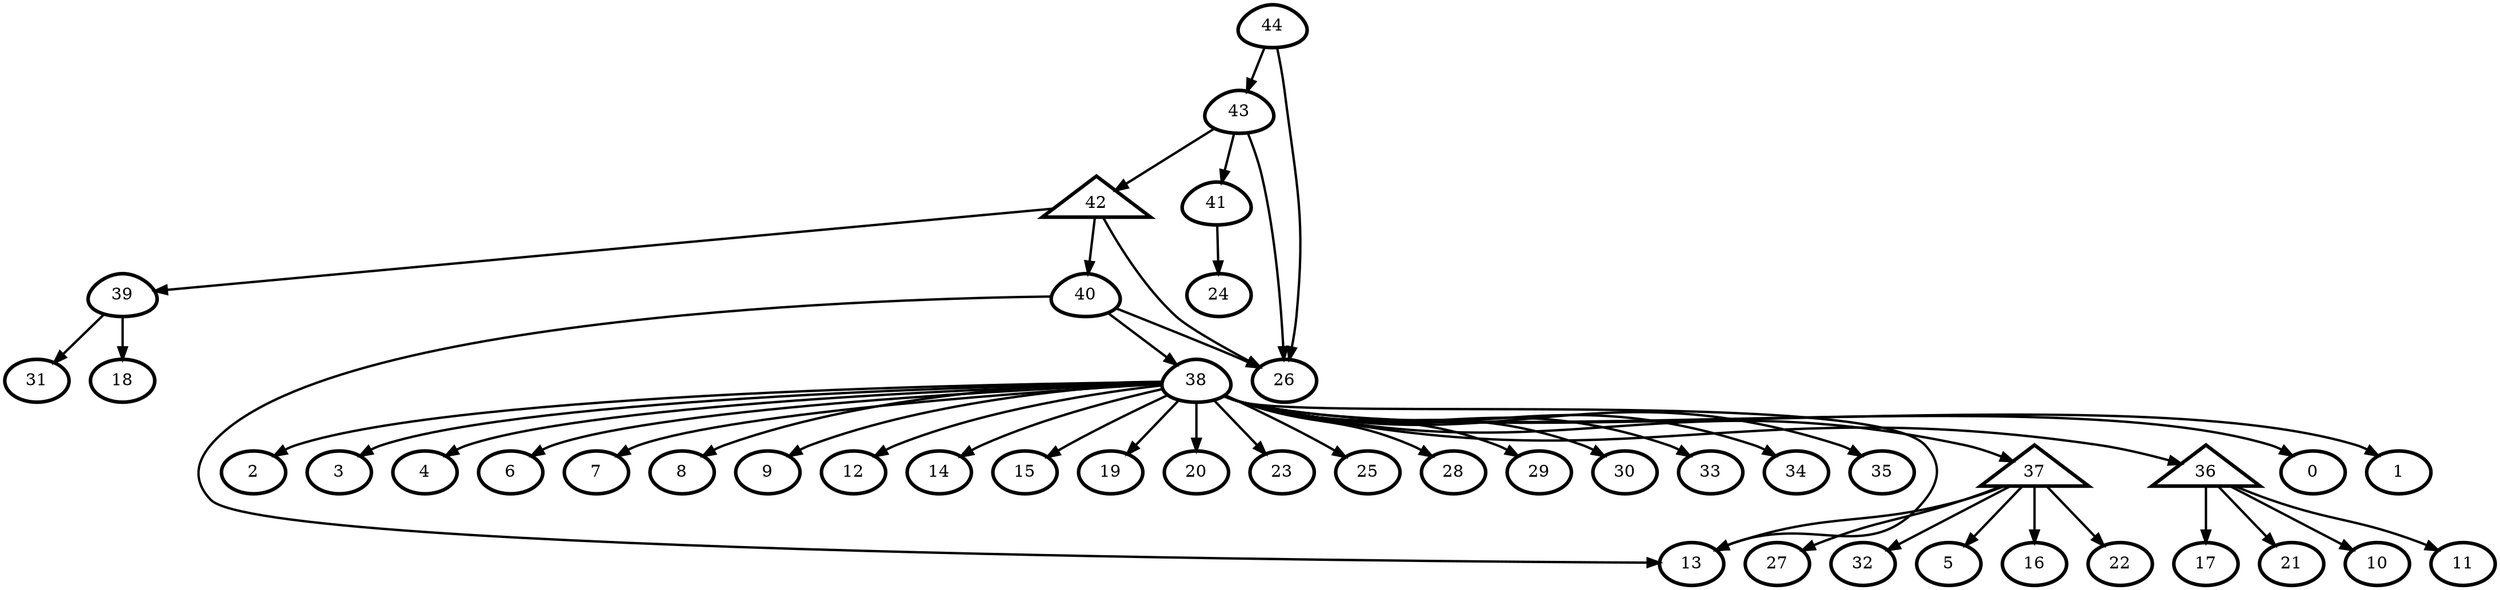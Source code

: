 digraph G {
    0 [penwidth=3,label="0"]
    1 [penwidth=3,label="1"]
    2 [penwidth=3,label="2"]
    3 [penwidth=3,label="3"]
    4 [penwidth=3,label="4"]
    5 [penwidth=3,label="5"]
    6 [penwidth=3,label="6"]
    7 [penwidth=3,label="7"]
    8 [penwidth=3,label="8"]
    9 [penwidth=3,label="9"]
    10 [penwidth=3,label="10"]
    11 [penwidth=3,label="11"]
    12 [penwidth=3,label="12"]
    13 [penwidth=3,label="13"]
    14 [penwidth=3,label="14"]
    15 [penwidth=3,label="15"]
    16 [penwidth=3,label="16"]
    17 [penwidth=3,label="17"]
    18 [penwidth=3,label="18"]
    19 [penwidth=3,label="19"]
    20 [penwidth=3,label="20"]
    21 [penwidth=3,label="21"]
    22 [penwidth=3,label="22"]
    23 [penwidth=3,label="23"]
    24 [penwidth=3,label="24"]
    25 [penwidth=3,label="25"]
    26 [penwidth=3,label="26"]
    27 [penwidth=3,label="27"]
    28 [penwidth=3,label="28"]
    29 [penwidth=3,label="29"]
    30 [penwidth=3,label="30"]
    31 [penwidth=3,label="31"]
    32 [penwidth=3,label="32"]
    33 [penwidth=3,label="33"]
    34 [penwidth=3,label="34"]
    35 [penwidth=3,label="35"]
    36 [penwidth=3,label="38",shape = "egg"]
    37 [penwidth=3,label="39",shape = "egg"]
    38 [penwidth=3,label="40",shape = "egg"]
    39 [penwidth=3,label="41",shape = "egg"]
    40 [penwidth=3,label="43",shape = "egg"]
    41 [penwidth=3,label="36",shape = "triangle"]
    42 [penwidth=3,label="37",shape = "triangle"]
    43 [penwidth=3,label="42",shape = "triangle"]
    44 [penwidth=3,label="44",shape = "egg"]

    41 -> 10 [penwidth=2]
    41 -> 21 [penwidth=2]
    41 -> 11 [penwidth=2]
    41 -> 17 [penwidth=2]
    42 -> 5 [penwidth=2]
    42 -> 22 [penwidth=2]
    42 -> 27 [penwidth=2]
    42 -> 13 [penwidth=2]
    42 -> 16 [penwidth=2]
    42 -> 32 [penwidth=2]
    36 -> 14 [penwidth=2]
    36 -> 13 [penwidth=2]
    36 -> 8 [penwidth=2]
    36 -> 23 [penwidth=2]
    36 -> 1 [penwidth=2]
    36 -> 15 [penwidth=2]
    36 -> 19 [penwidth=2]
    36 -> 42 [penwidth=2]
    36 -> 4 [penwidth=2]
    36 -> 20 [penwidth=2]
    36 -> 6 [penwidth=2]
    36 -> 7 [penwidth=2]
    36 -> 30 [penwidth=2]
    36 -> 29 [penwidth=2]
    36 -> 12 [penwidth=2]
    36 -> 41 [penwidth=2]
    36 -> 3 [penwidth=2]
    36 -> 28 [penwidth=2]
    36 -> 0 [penwidth=2]
    36 -> 9 [penwidth=2]
    36 -> 2 [penwidth=2]
    36 -> 25 [penwidth=2]
    36 -> 35 [penwidth=2]
    36 -> 33 [penwidth=2]
    36 -> 34 [penwidth=2]
    37 -> 18 [penwidth=2]
    37 -> 31 [penwidth=2]
    38 -> 13 [penwidth=2]
    38 -> 36 [penwidth=2]
    38 -> 26 [penwidth=2]
    39 -> 24 [penwidth=2]
    43 -> 26 [penwidth=2]
    43 -> 38 [penwidth=2]
    43 -> 37 [penwidth=2]
    40 -> 39 [penwidth=2]
    40 -> 43 [penwidth=2]
    40 -> 26 [penwidth=2]
    44 -> 40 [penwidth=2]
    44 -> 26 [penwidth=2]
}